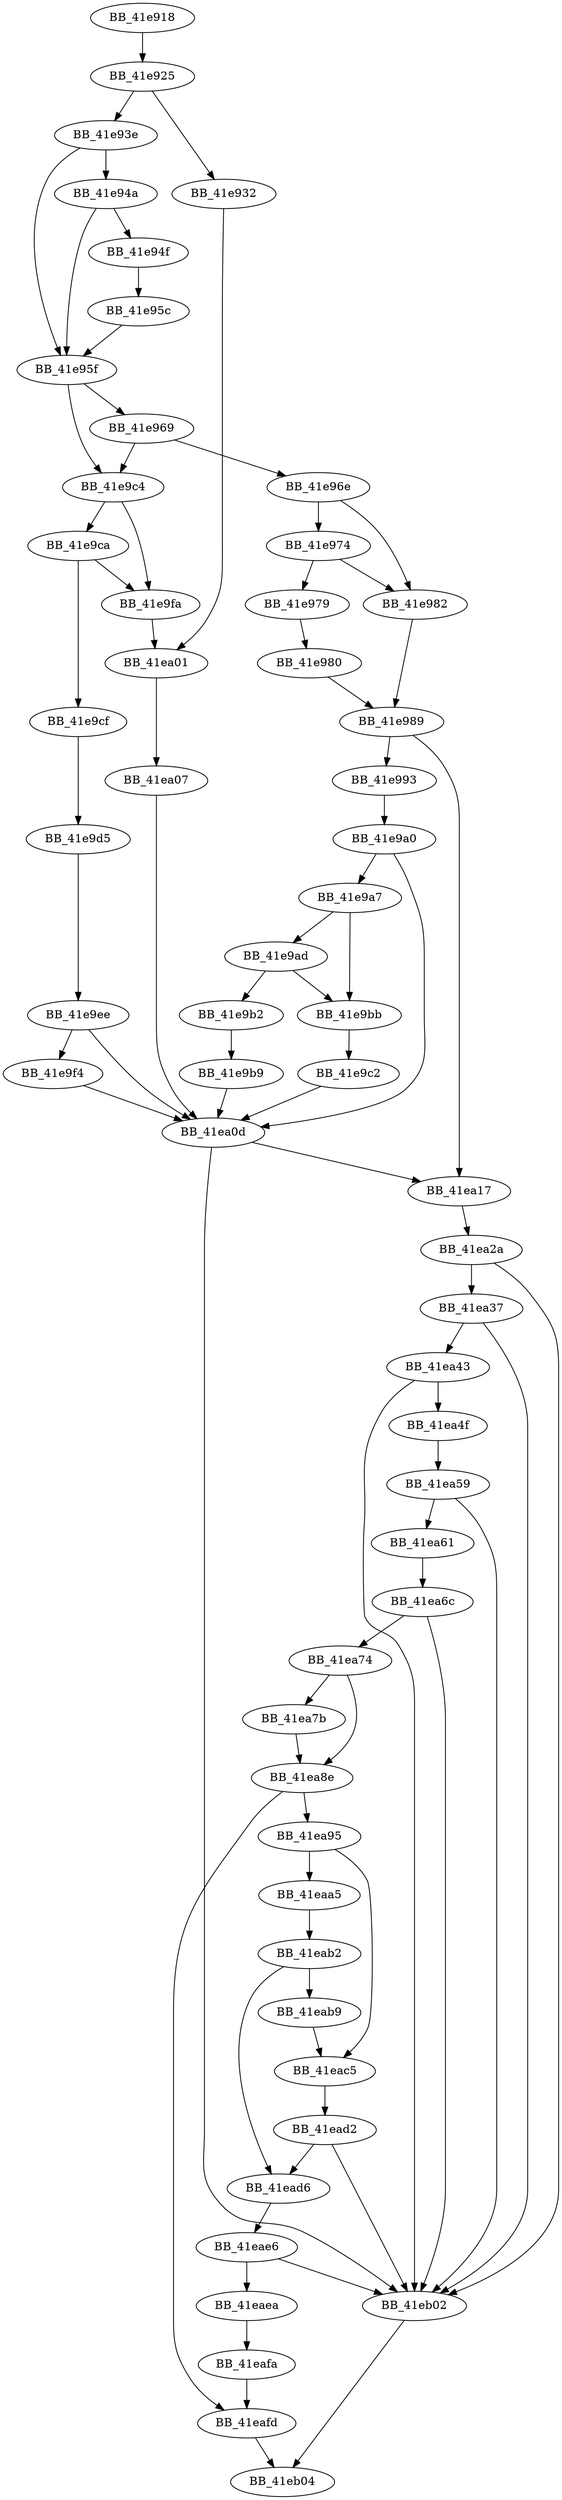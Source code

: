 DiGraph ___get_qualified_locale{
BB_41e918->BB_41e925
BB_41e925->BB_41e932
BB_41e925->BB_41e93e
BB_41e932->BB_41ea01
BB_41e93e->BB_41e94a
BB_41e93e->BB_41e95f
BB_41e94a->BB_41e94f
BB_41e94a->BB_41e95f
BB_41e94f->BB_41e95c
BB_41e95c->BB_41e95f
BB_41e95f->BB_41e969
BB_41e95f->BB_41e9c4
BB_41e969->BB_41e96e
BB_41e969->BB_41e9c4
BB_41e96e->BB_41e974
BB_41e96e->BB_41e982
BB_41e974->BB_41e979
BB_41e974->BB_41e982
BB_41e979->BB_41e980
BB_41e980->BB_41e989
BB_41e982->BB_41e989
BB_41e989->BB_41e993
BB_41e989->BB_41ea17
BB_41e993->BB_41e9a0
BB_41e9a0->BB_41e9a7
BB_41e9a0->BB_41ea0d
BB_41e9a7->BB_41e9ad
BB_41e9a7->BB_41e9bb
BB_41e9ad->BB_41e9b2
BB_41e9ad->BB_41e9bb
BB_41e9b2->BB_41e9b9
BB_41e9b9->BB_41ea0d
BB_41e9bb->BB_41e9c2
BB_41e9c2->BB_41ea0d
BB_41e9c4->BB_41e9ca
BB_41e9c4->BB_41e9fa
BB_41e9ca->BB_41e9cf
BB_41e9ca->BB_41e9fa
BB_41e9cf->BB_41e9d5
BB_41e9d5->BB_41e9ee
BB_41e9ee->BB_41e9f4
BB_41e9ee->BB_41ea0d
BB_41e9f4->BB_41ea0d
BB_41e9fa->BB_41ea01
BB_41ea01->BB_41ea07
BB_41ea07->BB_41ea0d
BB_41ea0d->BB_41ea17
BB_41ea0d->BB_41eb02
BB_41ea17->BB_41ea2a
BB_41ea2a->BB_41ea37
BB_41ea2a->BB_41eb02
BB_41ea37->BB_41ea43
BB_41ea37->BB_41eb02
BB_41ea43->BB_41ea4f
BB_41ea43->BB_41eb02
BB_41ea4f->BB_41ea59
BB_41ea59->BB_41ea61
BB_41ea59->BB_41eb02
BB_41ea61->BB_41ea6c
BB_41ea6c->BB_41ea74
BB_41ea6c->BB_41eb02
BB_41ea74->BB_41ea7b
BB_41ea74->BB_41ea8e
BB_41ea7b->BB_41ea8e
BB_41ea8e->BB_41ea95
BB_41ea8e->BB_41eafd
BB_41ea95->BB_41eaa5
BB_41ea95->BB_41eac5
BB_41eaa5->BB_41eab2
BB_41eab2->BB_41eab9
BB_41eab2->BB_41ead6
BB_41eab9->BB_41eac5
BB_41eac5->BB_41ead2
BB_41ead2->BB_41ead6
BB_41ead2->BB_41eb02
BB_41ead6->BB_41eae6
BB_41eae6->BB_41eaea
BB_41eae6->BB_41eb02
BB_41eaea->BB_41eafa
BB_41eafa->BB_41eafd
BB_41eafd->BB_41eb04
BB_41eb02->BB_41eb04
}
